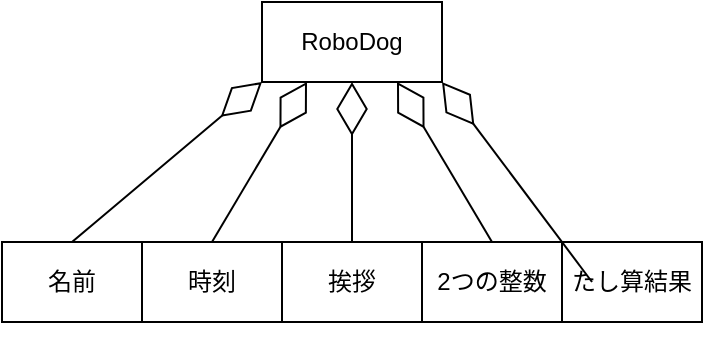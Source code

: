 <mxfile>
    <diagram id="TvUD1UjUqk4lEqkEpbHR" name="ページ1">
        <mxGraphModel dx="785" dy="419" grid="1" gridSize="10" guides="1" tooltips="1" connect="1" arrows="1" fold="1" page="1" pageScale="1" pageWidth="827" pageHeight="1169" math="0" shadow="0">
            <root>
                <mxCell id="0"/>
                <mxCell id="1" parent="0"/>
                <mxCell id="2" value="名前" style="whiteSpace=wrap;html=1;" vertex="1" parent="1">
                    <mxGeometry x="90" y="230" width="70" height="40" as="geometry"/>
                </mxCell>
                <mxCell id="3" value="RoboDog" style="whiteSpace=wrap;html=1;" vertex="1" parent="1">
                    <mxGeometry x="220" y="110" width="90" height="40" as="geometry"/>
                </mxCell>
                <mxCell id="4" value="" style="endArrow=diamondThin;endFill=0;endSize=24;html=1;exitX=0.5;exitY=0;exitDx=0;exitDy=0;entryX=0;entryY=1;entryDx=0;entryDy=0;" edge="1" parent="1" source="2" target="3">
                    <mxGeometry width="160" relative="1" as="geometry">
                        <mxPoint x="40" y="140" as="sourcePoint"/>
                        <mxPoint x="230" y="160" as="targetPoint"/>
                    </mxGeometry>
                </mxCell>
                <mxCell id="6" value="挨拶" style="whiteSpace=wrap;html=1;" vertex="1" parent="1">
                    <mxGeometry x="230" y="230" width="70" height="40" as="geometry"/>
                </mxCell>
                <mxCell id="7" value="" style="endArrow=diamondThin;endFill=0;endSize=24;html=1;exitX=0.5;exitY=0;exitDx=0;exitDy=0;entryX=0.5;entryY=1;entryDx=0;entryDy=0;" edge="1" parent="1" source="6" target="3">
                    <mxGeometry width="160" relative="1" as="geometry">
                        <mxPoint x="135" y="160" as="sourcePoint"/>
                        <mxPoint x="260" y="160" as="targetPoint"/>
                    </mxGeometry>
                </mxCell>
                <mxCell id="8" value="2つの整数" style="whiteSpace=wrap;html=1;" vertex="1" parent="1">
                    <mxGeometry x="300" y="230" width="70" height="40" as="geometry"/>
                </mxCell>
                <mxCell id="9" value="" style="endArrow=diamondThin;endFill=0;endSize=24;html=1;entryX=0.75;entryY=1;entryDx=0;entryDy=0;exitX=0.5;exitY=0;exitDx=0;exitDy=0;" edge="1" parent="1" source="8" target="3">
                    <mxGeometry width="160" relative="1" as="geometry">
                        <mxPoint x="230" y="140" as="sourcePoint"/>
                        <mxPoint x="410" y="140" as="targetPoint"/>
                    </mxGeometry>
                </mxCell>
                <mxCell id="10" value="たし算結果" style="whiteSpace=wrap;html=1;" vertex="1" parent="1">
                    <mxGeometry x="370" y="230" width="70" height="40" as="geometry"/>
                </mxCell>
                <mxCell id="11" value="" style="endArrow=diamondThin;endFill=0;endSize=24;html=1;entryX=1;entryY=0.5;entryDx=0;entryDy=0;exitX=0.5;exitY=0;exitDx=0;exitDy=0;" edge="1" parent="1">
                    <mxGeometry width="160" relative="1" as="geometry">
                        <mxPoint x="385" y="250" as="sourcePoint"/>
                        <mxPoint x="310" y="150" as="targetPoint"/>
                    </mxGeometry>
                </mxCell>
                <mxCell id="12" value="時刻" style="whiteSpace=wrap;html=1;" vertex="1" parent="1">
                    <mxGeometry x="160" y="230" width="70" height="40" as="geometry"/>
                </mxCell>
                <mxCell id="13" value="" style="endArrow=diamondThin;endFill=0;endSize=24;html=1;entryX=0.25;entryY=1;entryDx=0;entryDy=0;exitX=0.5;exitY=0;exitDx=0;exitDy=0;" edge="1" parent="1" source="12" target="3">
                    <mxGeometry width="160" relative="1" as="geometry">
                        <mxPoint x="30" y="160" as="sourcePoint"/>
                        <mxPoint x="210" y="160" as="targetPoint"/>
                    </mxGeometry>
                </mxCell>
            </root>
        </mxGraphModel>
    </diagram>
</mxfile>
